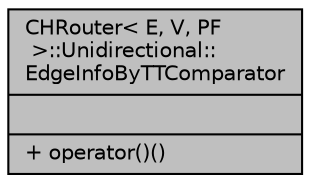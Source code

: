 digraph "CHRouter&lt; E, V, PF &gt;::Unidirectional::EdgeInfoByTTComparator"
{
  edge [fontname="Helvetica",fontsize="10",labelfontname="Helvetica",labelfontsize="10"];
  node [fontname="Helvetica",fontsize="10",shape=record];
  Node1 [label="{CHRouter\< E, V, PF\l \>::Unidirectional::\lEdgeInfoByTTComparator\n||+ operator()()\l}",height=0.2,width=0.4,color="black", fillcolor="grey75", style="filled", fontcolor="black"];
}
